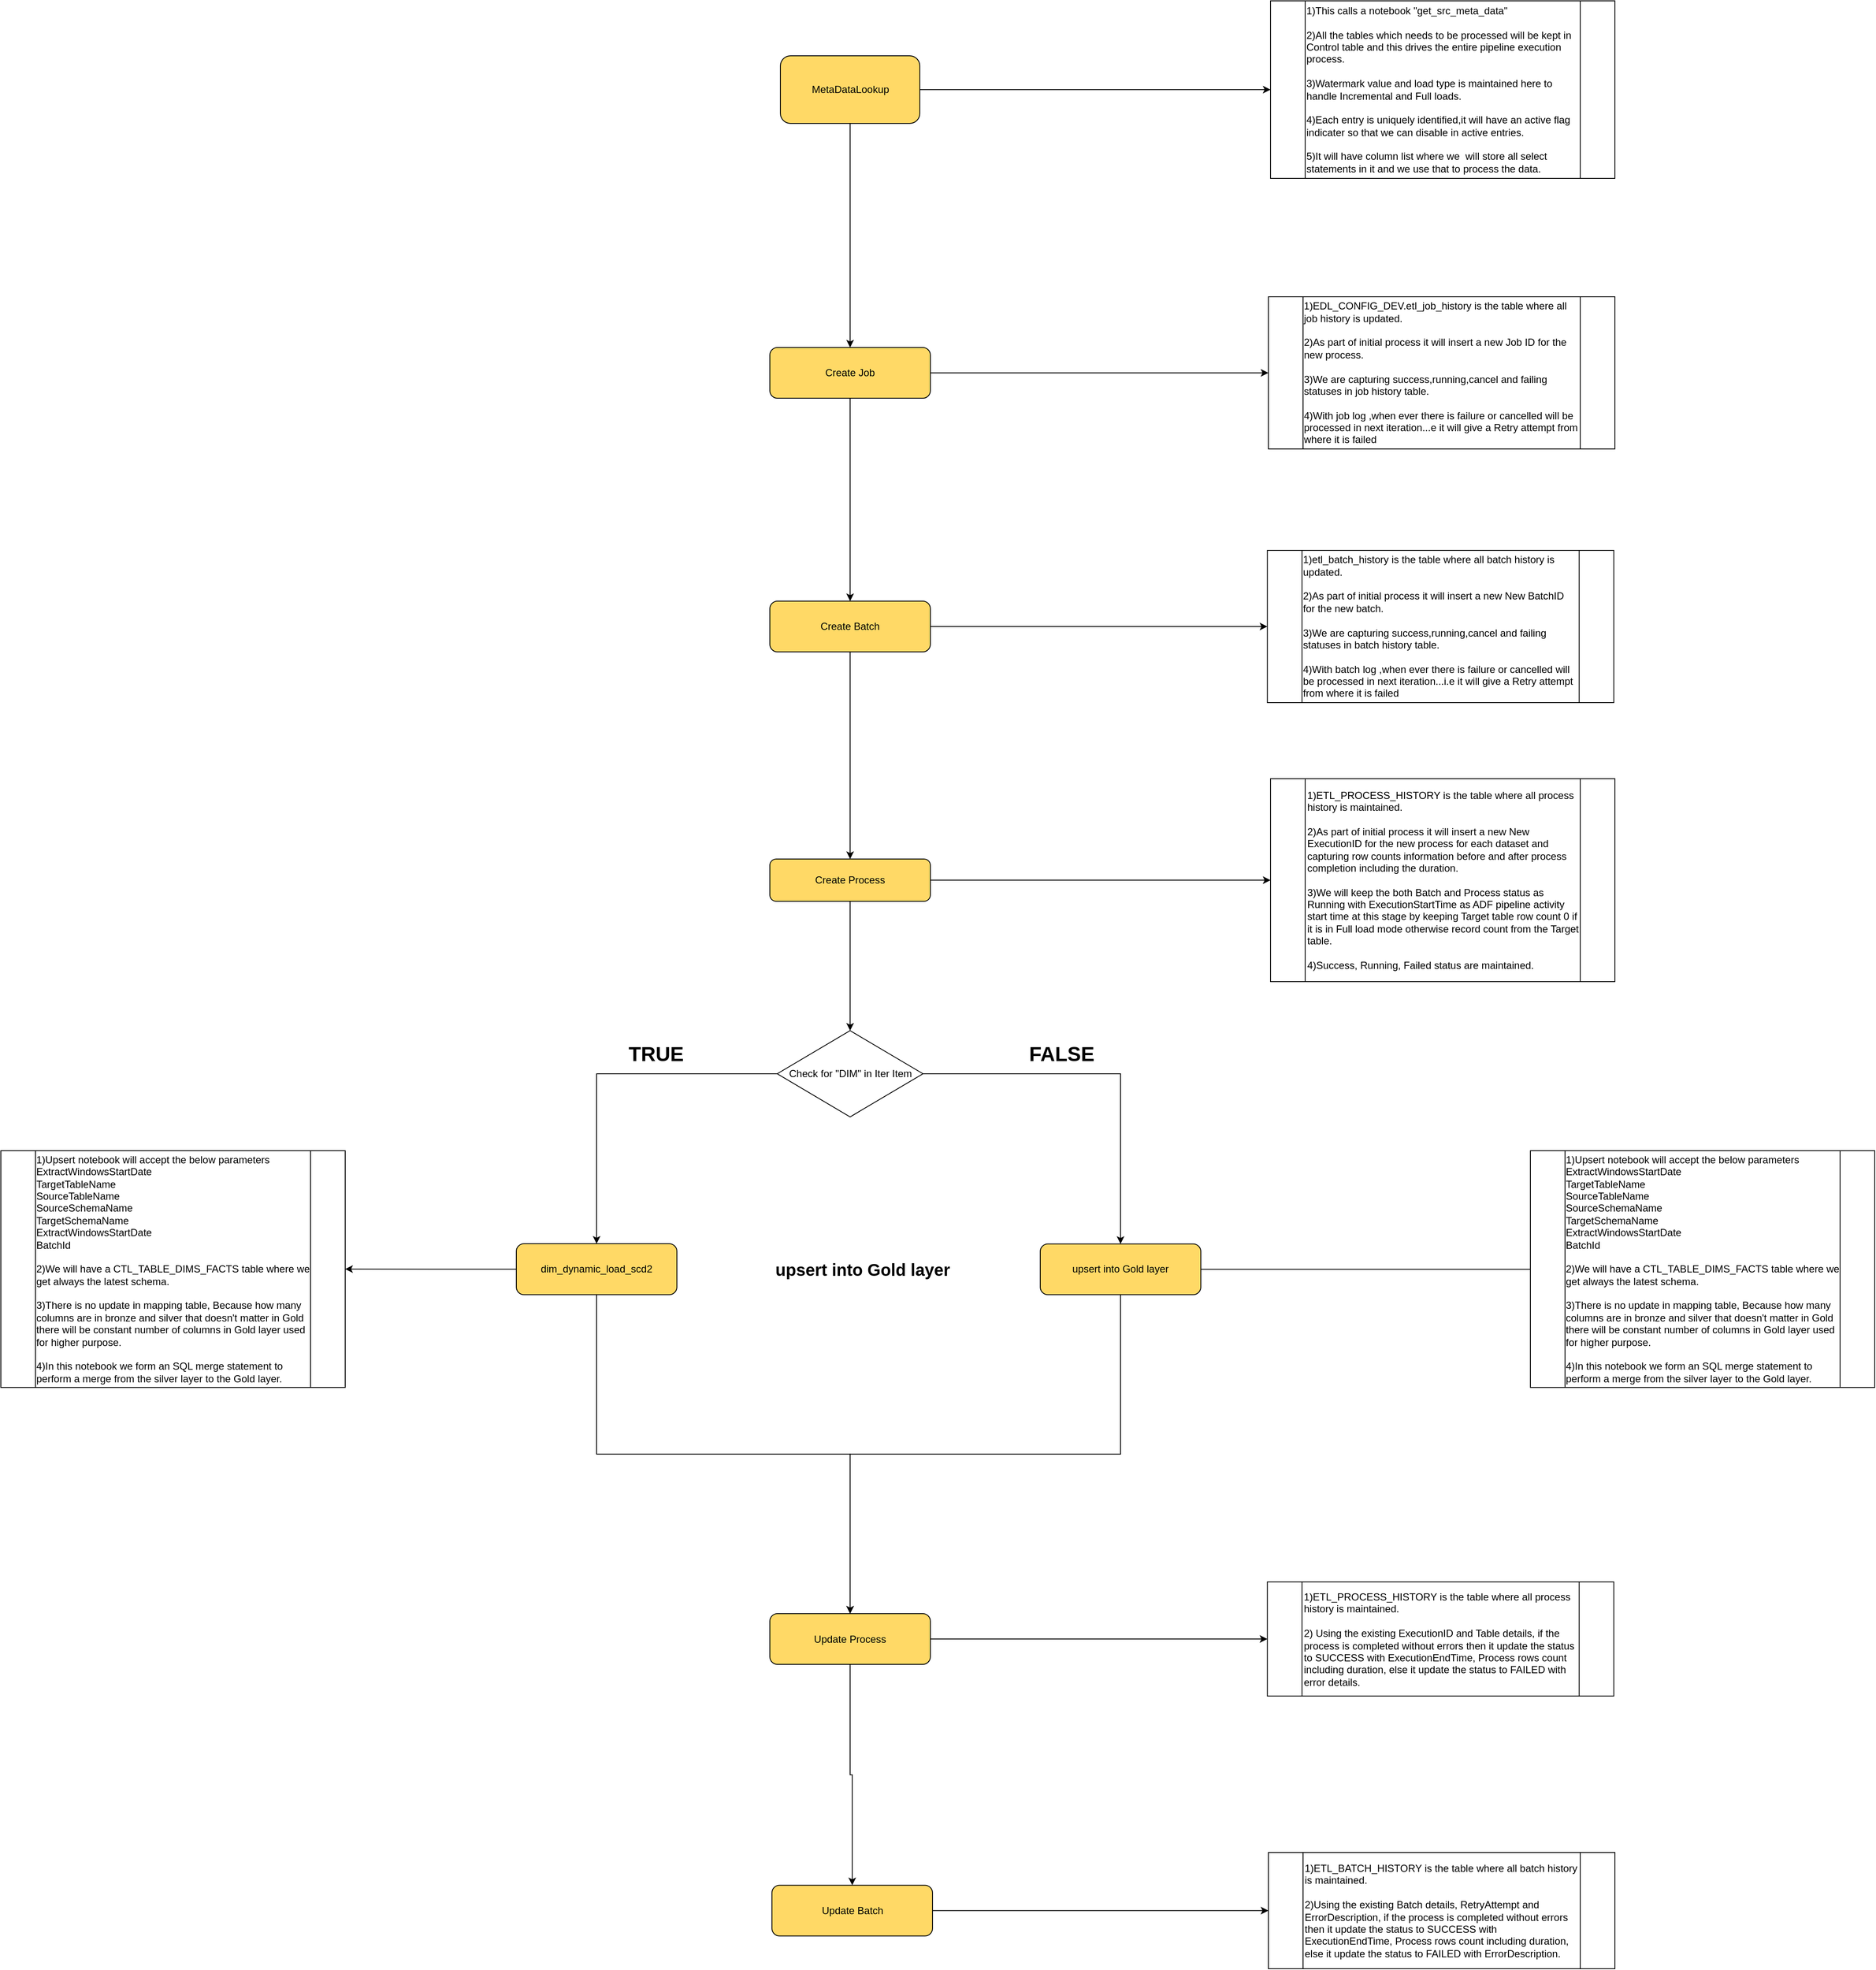 <mxfile version="22.1.0" type="device">
  <diagram id="C5RBs43oDa-KdzZeNtuy" name="Page-1">
    <mxGraphModel dx="3437" dy="2699" grid="1" gridSize="10" guides="1" tooltips="1" connect="1" arrows="1" fold="1" page="1" pageScale="1" pageWidth="827" pageHeight="1169" math="0" shadow="0">
      <root>
        <mxCell id="WIyWlLk6GJQsqaUBKTNV-0" />
        <mxCell id="WIyWlLk6GJQsqaUBKTNV-1" parent="WIyWlLk6GJQsqaUBKTNV-0" />
        <mxCell id="cLSf2xtk1npk4WKIa0hI-9" style="edgeStyle=orthogonalEdgeStyle;rounded=0;orthogonalLoop=1;jettySize=auto;html=1;exitX=0.5;exitY=1;exitDx=0;exitDy=0;entryX=0.5;entryY=0;entryDx=0;entryDy=0;" parent="WIyWlLk6GJQsqaUBKTNV-1" source="WIyWlLk6GJQsqaUBKTNV-3" target="sKV7Br36NTfYx774qnBV-4" edge="1">
          <mxGeometry relative="1" as="geometry" />
        </mxCell>
        <mxCell id="cLSf2xtk1npk4WKIa0hI-10" style="edgeStyle=orthogonalEdgeStyle;rounded=0;orthogonalLoop=1;jettySize=auto;html=1;exitX=0.5;exitY=1;exitDx=0;exitDy=0;entryX=0.5;entryY=0;entryDx=0;entryDy=0;" parent="WIyWlLk6GJQsqaUBKTNV-1" source="sKV7Br36NTfYx774qnBV-4" target="sKV7Br36NTfYx774qnBV-8" edge="1">
          <mxGeometry relative="1" as="geometry">
            <mxPoint x="465" y="-295" as="targetPoint" />
          </mxGeometry>
        </mxCell>
        <mxCell id="sKV7Br36NTfYx774qnBV-42" style="edgeStyle=orthogonalEdgeStyle;rounded=0;orthogonalLoop=1;jettySize=auto;html=1;entryX=0.5;entryY=0;entryDx=0;entryDy=0;fontFamily=Helvetica;fontSize=12;fontColor=default;" parent="WIyWlLk6GJQsqaUBKTNV-1" source="sKV7Br36NTfYx774qnBV-8" target="sKV7Br36NTfYx774qnBV-50" edge="1">
          <mxGeometry relative="1" as="geometry">
            <mxPoint x="465" y="110" as="targetPoint" />
          </mxGeometry>
        </mxCell>
        <mxCell id="cLSf2xtk1npk4WKIa0hI-4" style="edgeStyle=orthogonalEdgeStyle;rounded=0;orthogonalLoop=1;jettySize=auto;html=1;exitX=0.5;exitY=1;exitDx=0;exitDy=0;entryX=0.5;entryY=0;entryDx=0;entryDy=0;" parent="WIyWlLk6GJQsqaUBKTNV-1" source="sKV7Br36NTfYx774qnBV-52" target="cLSf2xtk1npk4WKIa0hI-3" edge="1">
          <mxGeometry relative="1" as="geometry" />
        </mxCell>
        <mxCell id="cLSf2xtk1npk4WKIa0hI-23" style="edgeStyle=orthogonalEdgeStyle;rounded=0;orthogonalLoop=1;jettySize=auto;html=1;exitX=0.5;exitY=1;exitDx=0;exitDy=0;entryX=0.5;entryY=0;entryDx=0;entryDy=0;" parent="WIyWlLk6GJQsqaUBKTNV-1" source="cLSf2xtk1npk4WKIa0hI-3" target="cLSf2xtk1npk4WKIa0hI-21" edge="1">
          <mxGeometry relative="1" as="geometry" />
        </mxCell>
        <mxCell id="I_6RSkmziG8DNa_WAbXl-4" style="edgeStyle=orthogonalEdgeStyle;rounded=0;orthogonalLoop=1;jettySize=auto;html=1;exitX=0.5;exitY=1;exitDx=0;exitDy=0;entryX=0.5;entryY=0;entryDx=0;entryDy=0;" parent="WIyWlLk6GJQsqaUBKTNV-1" source="I_6RSkmziG8DNa_WAbXl-0" target="cLSf2xtk1npk4WKIa0hI-3" edge="1">
          <mxGeometry relative="1" as="geometry">
            <mxPoint x="795" y="540" as="sourcePoint" />
            <mxPoint x="475" y="821" as="targetPoint" />
          </mxGeometry>
        </mxCell>
        <mxCell id="1aZ0do-ARE3-RxrEN_Oa-0" value="" style="group" vertex="1" connectable="0" parent="WIyWlLk6GJQsqaUBKTNV-1">
          <mxGeometry x="382.5" y="-1000" width="987.5" height="210" as="geometry" />
        </mxCell>
        <mxCell id="WIyWlLk6GJQsqaUBKTNV-3" value="MetaDataLookup" style="rounded=1;whiteSpace=wrap;html=1;fontSize=12;glass=0;strokeWidth=1;shadow=0;fillColor=#FFD966;" parent="1aZ0do-ARE3-RxrEN_Oa-0" vertex="1">
          <mxGeometry y="65" width="165" height="80" as="geometry" />
        </mxCell>
        <mxCell id="sKV7Br36NTfYx774qnBV-22" value="&lt;div style=&quot;border-color: var(--border-color); text-align: left;&quot;&gt;1)This calls a notebook &quot;get_src_meta_data&quot;&lt;/div&gt;&lt;div style=&quot;border-color: var(--border-color); text-align: left;&quot;&gt;&lt;span style=&quot;border-color: var(--border-color); background-color: initial;&quot;&gt;&lt;br style=&quot;border-color: var(--border-color);&quot;&gt;&lt;/span&gt;&lt;/div&gt;&lt;div style=&quot;border-color: var(--border-color); text-align: left;&quot;&gt;&lt;span style=&quot;border-color: var(--border-color); background-color: initial;&quot;&gt;2)All the tables which needs to be processed will be kept in Control table and this drives the entire pipeline execution process.&lt;/span&gt;&lt;/div&gt;&lt;div style=&quot;border-color: var(--border-color); text-align: left;&quot;&gt;&lt;br style=&quot;border-color: var(--border-color);&quot;&gt;&lt;/div&gt;&lt;div style=&quot;border-color: var(--border-color); text-align: left;&quot;&gt;3)Watermark value and load type is maintained here to handle Incremental and Full loads.&lt;/div&gt;&lt;div style=&quot;border-color: var(--border-color); text-align: left;&quot;&gt;&lt;br&gt;&lt;/div&gt;&lt;div style=&quot;border-color: var(--border-color); text-align: left;&quot;&gt;4)Each entry is uniquely identified,it will have an active flag indicater so that we can disable in active entries.&lt;/div&gt;&lt;div style=&quot;border-color: var(--border-color); text-align: left;&quot;&gt;&lt;br&gt;&lt;/div&gt;&lt;div style=&quot;border-color: var(--border-color); text-align: left;&quot;&gt;5)It will have column list where we&amp;nbsp; will store all select statements in it and we use that to process the data.&lt;/div&gt;" style="shape=process;whiteSpace=wrap;html=1;backgroundOutline=1;strokeColor=default;align=center;verticalAlign=middle;fontFamily=Helvetica;fontSize=12;fontColor=default;fillColor=default;" parent="1aZ0do-ARE3-RxrEN_Oa-0" vertex="1">
          <mxGeometry x="580" width="407.5" height="210" as="geometry" />
        </mxCell>
        <mxCell id="cLSf2xtk1npk4WKIa0hI-8" style="edgeStyle=orthogonalEdgeStyle;rounded=0;orthogonalLoop=1;jettySize=auto;html=1;entryX=0;entryY=0.5;entryDx=0;entryDy=0;" parent="1aZ0do-ARE3-RxrEN_Oa-0" source="WIyWlLk6GJQsqaUBKTNV-3" target="sKV7Br36NTfYx774qnBV-22" edge="1">
          <mxGeometry relative="1" as="geometry" />
        </mxCell>
        <mxCell id="1aZ0do-ARE3-RxrEN_Oa-1" value="" style="group" vertex="1" connectable="0" parent="WIyWlLk6GJQsqaUBKTNV-1">
          <mxGeometry x="370" y="-650" width="1000" height="180" as="geometry" />
        </mxCell>
        <mxCell id="sKV7Br36NTfYx774qnBV-2" style="edgeStyle=orthogonalEdgeStyle;rounded=0;orthogonalLoop=1;jettySize=auto;html=1;exitX=0.5;exitY=1;exitDx=0;exitDy=0;" parent="1aZ0do-ARE3-RxrEN_Oa-1" edge="1">
          <mxGeometry relative="1" as="geometry">
            <mxPoint x="430" y="40" as="sourcePoint" />
            <mxPoint x="430" y="40" as="targetPoint" />
          </mxGeometry>
        </mxCell>
        <mxCell id="sKV7Br36NTfYx774qnBV-4" value="Create Job" style="rounded=1;whiteSpace=wrap;html=1;strokeColor=default;align=center;verticalAlign=middle;fontFamily=Helvetica;fontSize=12;fontColor=default;fillColor=#FFD966;" parent="1aZ0do-ARE3-RxrEN_Oa-1" vertex="1">
          <mxGeometry y="60" width="190" height="60" as="geometry" />
        </mxCell>
        <mxCell id="sKV7Br36NTfYx774qnBV-24" value="&lt;div style=&quot;border-color: var(--border-color); text-align: left;&quot;&gt;&lt;div style=&quot;border-color: var(--border-color);&quot;&gt;1)EDL_CONFIG_DEV.etl_job_history is the table where all job history is updated.&lt;/div&gt;&lt;div style=&quot;border-color: var(--border-color);&quot;&gt;&lt;br style=&quot;border-color: var(--border-color);&quot;&gt;&lt;/div&gt;&lt;div style=&quot;border-color: var(--border-color);&quot;&gt;2)As part of initial process it will insert a new Job ID for the new process.&lt;/div&gt;&lt;div style=&quot;border-color: var(--border-color);&quot;&gt;&lt;br style=&quot;border-color: var(--border-color);&quot;&gt;&lt;/div&gt;&lt;div style=&quot;border-color: var(--border-color);&quot;&gt;3)We are capturing success,running,cancel and failing statuses in job history table.&lt;/div&gt;&lt;div style=&quot;border-color: var(--border-color);&quot;&gt;&lt;br&gt;&lt;/div&gt;&lt;div style=&quot;border-color: var(--border-color);&quot;&gt;4)With job log ,when ever there is failure or cancelled will be processed in next iteration...e it will give a Retry attempt from where it is failed&lt;/div&gt;&lt;/div&gt;" style="shape=process;whiteSpace=wrap;html=1;backgroundOutline=1;strokeColor=default;align=center;verticalAlign=middle;fontFamily=Helvetica;fontSize=12;fontColor=default;fillColor=default;" parent="1aZ0do-ARE3-RxrEN_Oa-1" vertex="1">
          <mxGeometry x="590" width="410" height="180" as="geometry" />
        </mxCell>
        <mxCell id="cLSf2xtk1npk4WKIa0hI-17" style="edgeStyle=orthogonalEdgeStyle;rounded=0;orthogonalLoop=1;jettySize=auto;html=1;exitX=1;exitY=0.5;exitDx=0;exitDy=0;entryX=0;entryY=0.5;entryDx=0;entryDy=0;" parent="1aZ0do-ARE3-RxrEN_Oa-1" source="sKV7Br36NTfYx774qnBV-4" target="sKV7Br36NTfYx774qnBV-24" edge="1">
          <mxGeometry relative="1" as="geometry" />
        </mxCell>
        <mxCell id="1aZ0do-ARE3-RxrEN_Oa-2" value="" style="group" vertex="1" connectable="0" parent="WIyWlLk6GJQsqaUBKTNV-1">
          <mxGeometry x="370" y="-350" width="998.75" height="180" as="geometry" />
        </mxCell>
        <mxCell id="sKV7Br36NTfYx774qnBV-8" value="Create Batch&lt;br&gt;" style="rounded=1;whiteSpace=wrap;html=1;strokeColor=default;align=center;verticalAlign=middle;fontFamily=Helvetica;fontSize=12;fontColor=default;fillColor=#FFD966;" parent="1aZ0do-ARE3-RxrEN_Oa-2" vertex="1">
          <mxGeometry y="60" width="190" height="60" as="geometry" />
        </mxCell>
        <mxCell id="sKV7Br36NTfYx774qnBV-33" value="&lt;div style=&quot;border-color: var(--border-color); text-align: left;&quot;&gt;&lt;div style=&quot;border-color: var(--border-color);&quot;&gt;&lt;div style=&quot;border-color: var(--border-color);&quot;&gt;1)etl_batch_history&amp;nbsp;is the table where all batch history is updated.&lt;br style=&quot;border-color: var(--border-color);&quot;&gt;&lt;/div&gt;&lt;div style=&quot;border-color: var(--border-color);&quot;&gt;&lt;br style=&quot;border-color: var(--border-color);&quot;&gt;&lt;/div&gt;&lt;div style=&quot;border-color: var(--border-color);&quot;&gt;2)As part of initial process it will insert a new New BatchID for the new batch.&lt;/div&gt;&lt;div style=&quot;border-color: var(--border-color);&quot;&gt;&lt;br style=&quot;border-color: var(--border-color);&quot;&gt;&lt;/div&gt;&lt;div style=&quot;border-color: var(--border-color);&quot;&gt;3)We are capturing success,running,cancel and failing statuses in batch history table.&lt;/div&gt;&lt;div style=&quot;border-color: var(--border-color);&quot;&gt;&lt;br&gt;&lt;/div&gt;&lt;div style=&quot;border-color: var(--border-color);&quot;&gt;4)With batch log ,when ever there is failure or cancelled will be processed in next iteration...i.e it will give a Retry attempt from where it is failed&lt;br&gt;&lt;/div&gt;&lt;/div&gt;&lt;/div&gt;" style="shape=process;whiteSpace=wrap;html=1;backgroundOutline=1;strokeColor=default;align=center;verticalAlign=middle;fontFamily=Helvetica;fontSize=12;fontColor=default;fillColor=default;" parent="1aZ0do-ARE3-RxrEN_Oa-2" vertex="1">
          <mxGeometry x="588.75" width="410" height="180" as="geometry" />
        </mxCell>
        <mxCell id="cLSf2xtk1npk4WKIa0hI-15" style="edgeStyle=orthogonalEdgeStyle;rounded=0;orthogonalLoop=1;jettySize=auto;html=1;exitX=1;exitY=0.5;exitDx=0;exitDy=0;entryX=0;entryY=0.5;entryDx=0;entryDy=0;" parent="1aZ0do-ARE3-RxrEN_Oa-2" source="sKV7Br36NTfYx774qnBV-8" target="sKV7Br36NTfYx774qnBV-33" edge="1">
          <mxGeometry relative="1" as="geometry" />
        </mxCell>
        <mxCell id="1aZ0do-ARE3-RxrEN_Oa-3" value="" style="group" vertex="1" connectable="0" parent="WIyWlLk6GJQsqaUBKTNV-1">
          <mxGeometry x="370" y="-80" width="1000" height="240" as="geometry" />
        </mxCell>
        <mxCell id="sKV7Br36NTfYx774qnBV-50" value="Create Process" style="rounded=1;whiteSpace=wrap;html=1;strokeColor=default;align=center;verticalAlign=middle;fontFamily=Helvetica;fontSize=12;fontColor=default;fillColor=#FFD966;" parent="1aZ0do-ARE3-RxrEN_Oa-3" vertex="1">
          <mxGeometry y="95" width="190" height="50" as="geometry" />
        </mxCell>
        <mxCell id="cLSf2xtk1npk4WKIa0hI-0" value="&lt;div align=&quot;left&quot;&gt;1)ETL_PROCESS_HISTORY is the table where all process history is maintained.&lt;br&gt;&lt;br&gt;2)As part of initial process it will insert a new New ExecutionID for the new process for each dataset and capturing row counts information before and after process completion including the duration. &lt;br&gt;&lt;br&gt;3)We will keep the both Batch and Process status as Running with ExecutionStartTime as ADF pipeline activity start time at this stage by keeping Target table row count 0 if it is in Full load mode otherwise record count from the Target table.&lt;br&gt;&lt;br&gt;4)Success, Running, Failed status are maintained.&lt;br&gt;&lt;/div&gt;" style="shape=process;whiteSpace=wrap;html=1;backgroundOutline=1;strokeColor=default;align=left;verticalAlign=middle;fontFamily=Helvetica;fontSize=12;fontColor=default;fillColor=default;" parent="1aZ0do-ARE3-RxrEN_Oa-3" vertex="1">
          <mxGeometry x="592.5" width="407.5" height="240" as="geometry" />
        </mxCell>
        <mxCell id="cLSf2xtk1npk4WKIa0hI-19" style="edgeStyle=orthogonalEdgeStyle;rounded=0;orthogonalLoop=1;jettySize=auto;html=1;exitX=1;exitY=0.5;exitDx=0;exitDy=0;" parent="1aZ0do-ARE3-RxrEN_Oa-3" source="sKV7Br36NTfYx774qnBV-50" target="cLSf2xtk1npk4WKIa0hI-0" edge="1">
          <mxGeometry relative="1" as="geometry" />
        </mxCell>
        <mxCell id="I_6RSkmziG8DNa_WAbXl-11" style="edgeStyle=orthogonalEdgeStyle;rounded=0;orthogonalLoop=1;jettySize=auto;html=1;entryX=0.5;entryY=0;entryDx=0;entryDy=0;" parent="WIyWlLk6GJQsqaUBKTNV-1" source="sKV7Br36NTfYx774qnBV-50" target="I_6RSkmziG8DNa_WAbXl-5" edge="1">
          <mxGeometry relative="1" as="geometry" />
        </mxCell>
        <mxCell id="1aZ0do-ARE3-RxrEN_Oa-4" value="" style="group" vertex="1" connectable="0" parent="WIyWlLk6GJQsqaUBKTNV-1">
          <mxGeometry x="690" y="360" width="987.5" height="280" as="geometry" />
        </mxCell>
        <mxCell id="sKV7Br36NTfYx774qnBV-52" value="upsert into Gold layer" style="rounded=1;whiteSpace=wrap;html=1;strokeColor=default;align=center;verticalAlign=middle;fontFamily=Helvetica;fontSize=12;fontColor=default;fillColor=#FFD966;" parent="1aZ0do-ARE3-RxrEN_Oa-4" vertex="1">
          <mxGeometry y="110.25" width="190" height="60" as="geometry" />
        </mxCell>
        <mxCell id="sKV7Br36NTfYx774qnBV-56" style="edgeStyle=orthogonalEdgeStyle;rounded=0;orthogonalLoop=1;jettySize=auto;html=1;fontFamily=Helvetica;fontSize=12;fontColor=default;" parent="1aZ0do-ARE3-RxrEN_Oa-4" source="sKV7Br36NTfYx774qnBV-52" edge="1">
          <mxGeometry relative="1" as="geometry">
            <mxPoint x="588.75" y="140.24" as="targetPoint" />
          </mxGeometry>
        </mxCell>
        <mxCell id="qOGddHEmML8nDjTaBClH-2" value="&lt;div style=&quot;border-color: var(--border-color); text-align: left;&quot;&gt;&lt;div style=&quot;border-color: var(--border-color);&quot;&gt;&lt;div style=&quot;border-color: var(--border-color);&quot;&gt;1)Upsert notebook will accept the below parameters&lt;/div&gt;&lt;div style=&quot;border-color: var(--border-color);&quot;&gt;&lt;div style=&quot;border-color: var(--border-color);&quot;&gt;ExtractWindowsStartDate&lt;/div&gt;&lt;div style=&quot;border-color: var(--border-color);&quot;&gt;TargetTableName&lt;/div&gt;&lt;div style=&quot;border-color: var(--border-color);&quot;&gt;SourceTableName&lt;/div&gt;&lt;div style=&quot;border-color: var(--border-color);&quot;&gt;SourceSchemaName&lt;/div&gt;&lt;div style=&quot;border-color: var(--border-color);&quot;&gt;TargetSchemaName&lt;/div&gt;&lt;div style=&quot;border-color: var(--border-color);&quot;&gt;ExtractWindowsStartDate&lt;/div&gt;&lt;div style=&quot;border-color: var(--border-color);&quot;&gt;BatchId&lt;/div&gt;&lt;/div&gt;&lt;div style=&quot;border-color: var(--border-color);&quot;&gt;&lt;br&gt;&lt;/div&gt;&lt;div style=&quot;border-color: var(--border-color);&quot;&gt;2)We will have a&amp;nbsp;CTL_TABLE_DIMS_FACTS&amp;nbsp;&lt;span style=&quot;background-color: initial;&quot;&gt;table where we get always the latest schema.&lt;/span&gt;&lt;br&gt;&lt;/div&gt;&lt;div style=&quot;border-color: var(--border-color);&quot;&gt;&lt;br&gt;&lt;/div&gt;&lt;div style=&quot;border-color: var(--border-color);&quot;&gt;3)There is no update in mapping table, Because how many columns are in bronze and silver that doesn&#39;t matter in Gold there will be constant number of columns in Gold layer used for higher purpose.&lt;/div&gt;&lt;div style=&quot;border-color: var(--border-color);&quot;&gt;&lt;br&gt;&lt;/div&gt;&lt;div style=&quot;border-color: var(--border-color);&quot;&gt;4)In this notebook we form an SQL merge statement to perform a merge from the silver layer to the Gold layer.&amp;nbsp;&lt;/div&gt;&lt;/div&gt;&lt;/div&gt;" style="shape=process;whiteSpace=wrap;html=1;backgroundOutline=1;strokeColor=default;align=center;verticalAlign=middle;fontFamily=Helvetica;fontSize=12;fontColor=default;fillColor=default;" parent="1aZ0do-ARE3-RxrEN_Oa-4" vertex="1">
          <mxGeometry x="580" width="407.5" height="280" as="geometry" />
        </mxCell>
        <mxCell id="1aZ0do-ARE3-RxrEN_Oa-5" value="" style="group" vertex="1" connectable="0" parent="WIyWlLk6GJQsqaUBKTNV-1">
          <mxGeometry x="-540" y="360" width="800" height="280" as="geometry" />
        </mxCell>
        <mxCell id="I_6RSkmziG8DNa_WAbXl-0" value="dim_dynamic_load_scd2" style="rounded=1;whiteSpace=wrap;html=1;strokeColor=default;align=center;verticalAlign=middle;fontFamily=Helvetica;fontSize=12;fontColor=default;fillColor=#FFD966;" parent="1aZ0do-ARE3-RxrEN_Oa-5" vertex="1">
          <mxGeometry x="610" y="110" width="190" height="60.25" as="geometry" />
        </mxCell>
        <mxCell id="I_6RSkmziG8DNa_WAbXl-1" value="&lt;div style=&quot;border-color: var(--border-color); text-align: left;&quot;&gt;&lt;div style=&quot;border-color: var(--border-color);&quot;&gt;&lt;div style=&quot;border-color: var(--border-color);&quot;&gt;1)Upsert notebook will accept the below parameters&lt;/div&gt;&lt;div style=&quot;border-color: var(--border-color);&quot;&gt;&lt;div style=&quot;border-color: var(--border-color);&quot;&gt;ExtractWindowsStartDate&lt;/div&gt;&lt;div style=&quot;border-color: var(--border-color);&quot;&gt;TargetTableName&lt;/div&gt;&lt;div style=&quot;border-color: var(--border-color);&quot;&gt;SourceTableName&lt;/div&gt;&lt;div style=&quot;border-color: var(--border-color);&quot;&gt;SourceSchemaName&lt;/div&gt;&lt;div style=&quot;border-color: var(--border-color);&quot;&gt;TargetSchemaName&lt;/div&gt;&lt;div style=&quot;border-color: var(--border-color);&quot;&gt;ExtractWindowsStartDate&lt;/div&gt;&lt;div style=&quot;border-color: var(--border-color);&quot;&gt;BatchId&lt;/div&gt;&lt;/div&gt;&lt;div style=&quot;border-color: var(--border-color);&quot;&gt;&lt;br&gt;&lt;/div&gt;&lt;div style=&quot;border-color: var(--border-color);&quot;&gt;2)We will have a&amp;nbsp;CTL_TABLE_DIMS_FACTS&amp;nbsp;&lt;span style=&quot;background-color: initial;&quot;&gt;table where we get always the latest schema.&lt;/span&gt;&lt;br&gt;&lt;/div&gt;&lt;div style=&quot;border-color: var(--border-color);&quot;&gt;&lt;br&gt;&lt;/div&gt;&lt;div style=&quot;border-color: var(--border-color);&quot;&gt;3)There is no update in mapping table, Because how many columns are in bronze and silver that doesn&#39;t matter in Gold there will be constant number of columns in Gold layer used for higher purpose.&lt;/div&gt;&lt;div style=&quot;border-color: var(--border-color);&quot;&gt;&lt;br&gt;&lt;/div&gt;&lt;div style=&quot;border-color: var(--border-color);&quot;&gt;4)In this notebook we form an SQL merge statement to perform a merge from the silver layer to the Gold layer.&amp;nbsp;&lt;/div&gt;&lt;/div&gt;&lt;/div&gt;" style="shape=process;whiteSpace=wrap;html=1;backgroundOutline=1;strokeColor=default;align=center;verticalAlign=middle;fontFamily=Helvetica;fontSize=12;fontColor=default;fillColor=default;" parent="1aZ0do-ARE3-RxrEN_Oa-5" vertex="1">
          <mxGeometry width="407.5" height="280" as="geometry" />
        </mxCell>
        <mxCell id="I_6RSkmziG8DNa_WAbXl-2" style="edgeStyle=orthogonalEdgeStyle;rounded=0;orthogonalLoop=1;jettySize=auto;html=1;fontFamily=Helvetica;fontSize=12;fontColor=default;" parent="1aZ0do-ARE3-RxrEN_Oa-5" source="I_6RSkmziG8DNa_WAbXl-0" target="I_6RSkmziG8DNa_WAbXl-1" edge="1">
          <mxGeometry relative="1" as="geometry">
            <mxPoint x="1201.25" y="123.5" as="targetPoint" />
          </mxGeometry>
        </mxCell>
        <mxCell id="1aZ0do-ARE3-RxrEN_Oa-6" value="" style="group" vertex="1" connectable="0" parent="WIyWlLk6GJQsqaUBKTNV-1">
          <mxGeometry x="190" y="195" width="575" height="335" as="geometry" />
        </mxCell>
        <mxCell id="I_6RSkmziG8DNa_WAbXl-5" value="Check for &quot;DIM&quot; in Iter Item" style="rhombus;whiteSpace=wrap;html=1;" parent="1aZ0do-ARE3-RxrEN_Oa-6" vertex="1">
          <mxGeometry x="188.75" y="23" width="172.5" height="102" as="geometry" />
        </mxCell>
        <mxCell id="I_6RSkmziG8DNa_WAbXl-13" value="&lt;p style=&quot;line-height: 180%; font-size: 24px;&quot;&gt;&lt;b&gt;TRUE&lt;/b&gt;&lt;/p&gt;" style="text;html=1;align=center;verticalAlign=middle;resizable=0;points=[];autosize=1;strokeColor=none;fillColor=none;" parent="1aZ0do-ARE3-RxrEN_Oa-6" vertex="1">
          <mxGeometry width="90" height="100" as="geometry" />
        </mxCell>
        <mxCell id="I_6RSkmziG8DNa_WAbXl-14" value="&lt;p style=&quot;line-height: 180%; font-size: 24px;&quot;&gt;&lt;b&gt;FALSE&lt;/b&gt;&lt;/p&gt;" style="text;html=1;align=center;verticalAlign=middle;resizable=0;points=[];autosize=1;strokeColor=none;fillColor=none;" parent="1aZ0do-ARE3-RxrEN_Oa-6" vertex="1">
          <mxGeometry x="475" width="100" height="100" as="geometry" />
        </mxCell>
        <mxCell id="qOGddHEmML8nDjTaBClH-0" value="&lt;b&gt;&lt;font style=&quot;font-size: 20px;&quot;&gt;upsert into Gold layer&lt;/font&gt;&lt;/b&gt;" style="text;html=1;strokeColor=none;fillColor=none;align=center;verticalAlign=middle;whiteSpace=wrap;rounded=0;" parent="1aZ0do-ARE3-RxrEN_Oa-6" vertex="1">
          <mxGeometry x="180" y="275" width="220" height="60" as="geometry" />
        </mxCell>
        <mxCell id="I_6RSkmziG8DNa_WAbXl-10" style="edgeStyle=orthogonalEdgeStyle;rounded=0;orthogonalLoop=1;jettySize=auto;html=1;entryX=0.5;entryY=0;entryDx=0;entryDy=0;" parent="WIyWlLk6GJQsqaUBKTNV-1" source="I_6RSkmziG8DNa_WAbXl-5" target="I_6RSkmziG8DNa_WAbXl-0" edge="1">
          <mxGeometry relative="1" as="geometry">
            <mxPoint x="140" y="74" as="targetPoint" />
          </mxGeometry>
        </mxCell>
        <mxCell id="I_6RSkmziG8DNa_WAbXl-12" style="edgeStyle=orthogonalEdgeStyle;rounded=0;orthogonalLoop=1;jettySize=auto;html=1;entryX=0.5;entryY=0;entryDx=0;entryDy=0;" parent="WIyWlLk6GJQsqaUBKTNV-1" source="I_6RSkmziG8DNa_WAbXl-5" target="sKV7Br36NTfYx774qnBV-52" edge="1">
          <mxGeometry relative="1" as="geometry" />
        </mxCell>
        <mxCell id="1aZ0do-ARE3-RxrEN_Oa-7" value="" style="group" vertex="1" connectable="0" parent="WIyWlLk6GJQsqaUBKTNV-1">
          <mxGeometry x="370" y="870" width="998.75" height="135" as="geometry" />
        </mxCell>
        <mxCell id="cLSf2xtk1npk4WKIa0hI-3" value="Update Process" style="rounded=1;whiteSpace=wrap;html=1;strokeColor=default;align=center;verticalAlign=middle;fontFamily=Helvetica;fontSize=12;fontColor=default;fillColor=#FFD966;" parent="1aZ0do-ARE3-RxrEN_Oa-7" vertex="1">
          <mxGeometry y="37.5" width="190" height="60" as="geometry" />
        </mxCell>
        <mxCell id="cLSf2xtk1npk4WKIa0hI-5" value="1)ETL_PROCESS_HISTORY is the table where all process history is maintained.&lt;br&gt;&lt;br&gt;2) Using the existing ExecutionID and Table details, if the process is completed without errors then it update the status to SUCCESS with ExecutionEndTime, Process rows count including duration, else it update the status to FAILED with error details.&lt;br&gt;" style="shape=process;whiteSpace=wrap;html=1;backgroundOutline=1;strokeColor=default;align=left;verticalAlign=middle;fontFamily=Helvetica;fontSize=12;fontColor=default;fillColor=default;" parent="1aZ0do-ARE3-RxrEN_Oa-7" vertex="1">
          <mxGeometry x="588.75" width="410" height="135" as="geometry" />
        </mxCell>
        <mxCell id="cLSf2xtk1npk4WKIa0hI-18" style="edgeStyle=orthogonalEdgeStyle;rounded=0;orthogonalLoop=1;jettySize=auto;html=1;exitX=1;exitY=0.5;exitDx=0;exitDy=0;entryX=0;entryY=0.5;entryDx=0;entryDy=0;" parent="1aZ0do-ARE3-RxrEN_Oa-7" source="cLSf2xtk1npk4WKIa0hI-3" target="cLSf2xtk1npk4WKIa0hI-5" edge="1">
          <mxGeometry relative="1" as="geometry" />
        </mxCell>
        <mxCell id="1aZ0do-ARE3-RxrEN_Oa-8" value="" style="group" vertex="1" connectable="0" parent="WIyWlLk6GJQsqaUBKTNV-1">
          <mxGeometry x="372.5" y="1190" width="997.5" height="137.5" as="geometry" />
        </mxCell>
        <mxCell id="cLSf2xtk1npk4WKIa0hI-21" value="Update Batch " style="rounded=1;whiteSpace=wrap;html=1;strokeColor=default;align=center;verticalAlign=middle;fontFamily=Helvetica;fontSize=12;fontColor=default;fillColor=#FFD966;" parent="1aZ0do-ARE3-RxrEN_Oa-8" vertex="1">
          <mxGeometry y="38.75" width="190" height="60" as="geometry" />
        </mxCell>
        <mxCell id="cLSf2xtk1npk4WKIa0hI-22" value="1)ETL_BATCH_HISTORY is the table where all batch history is maintained.&lt;br&gt;&lt;br&gt;2)Using the existing Batch details, RetryAttempt and ErrorDescription, if the process is completed without errors then it update the status to SUCCESS with ExecutionEndTime, Process rows count including duration, else it update the status to FAILED with ErrorDescription." style="shape=process;whiteSpace=wrap;html=1;backgroundOutline=1;strokeColor=default;align=left;verticalAlign=middle;fontFamily=Helvetica;fontSize=12;fontColor=default;fillColor=default;" parent="1aZ0do-ARE3-RxrEN_Oa-8" vertex="1">
          <mxGeometry x="587.5" width="410" height="137.5" as="geometry" />
        </mxCell>
        <mxCell id="cLSf2xtk1npk4WKIa0hI-20" style="edgeStyle=orthogonalEdgeStyle;rounded=0;orthogonalLoop=1;jettySize=auto;html=1;exitX=1;exitY=0.5;exitDx=0;exitDy=0;entryX=0;entryY=0.5;entryDx=0;entryDy=0;" parent="1aZ0do-ARE3-RxrEN_Oa-8" source="cLSf2xtk1npk4WKIa0hI-21" target="cLSf2xtk1npk4WKIa0hI-22" edge="1">
          <mxGeometry relative="1" as="geometry" />
        </mxCell>
      </root>
    </mxGraphModel>
  </diagram>
</mxfile>
